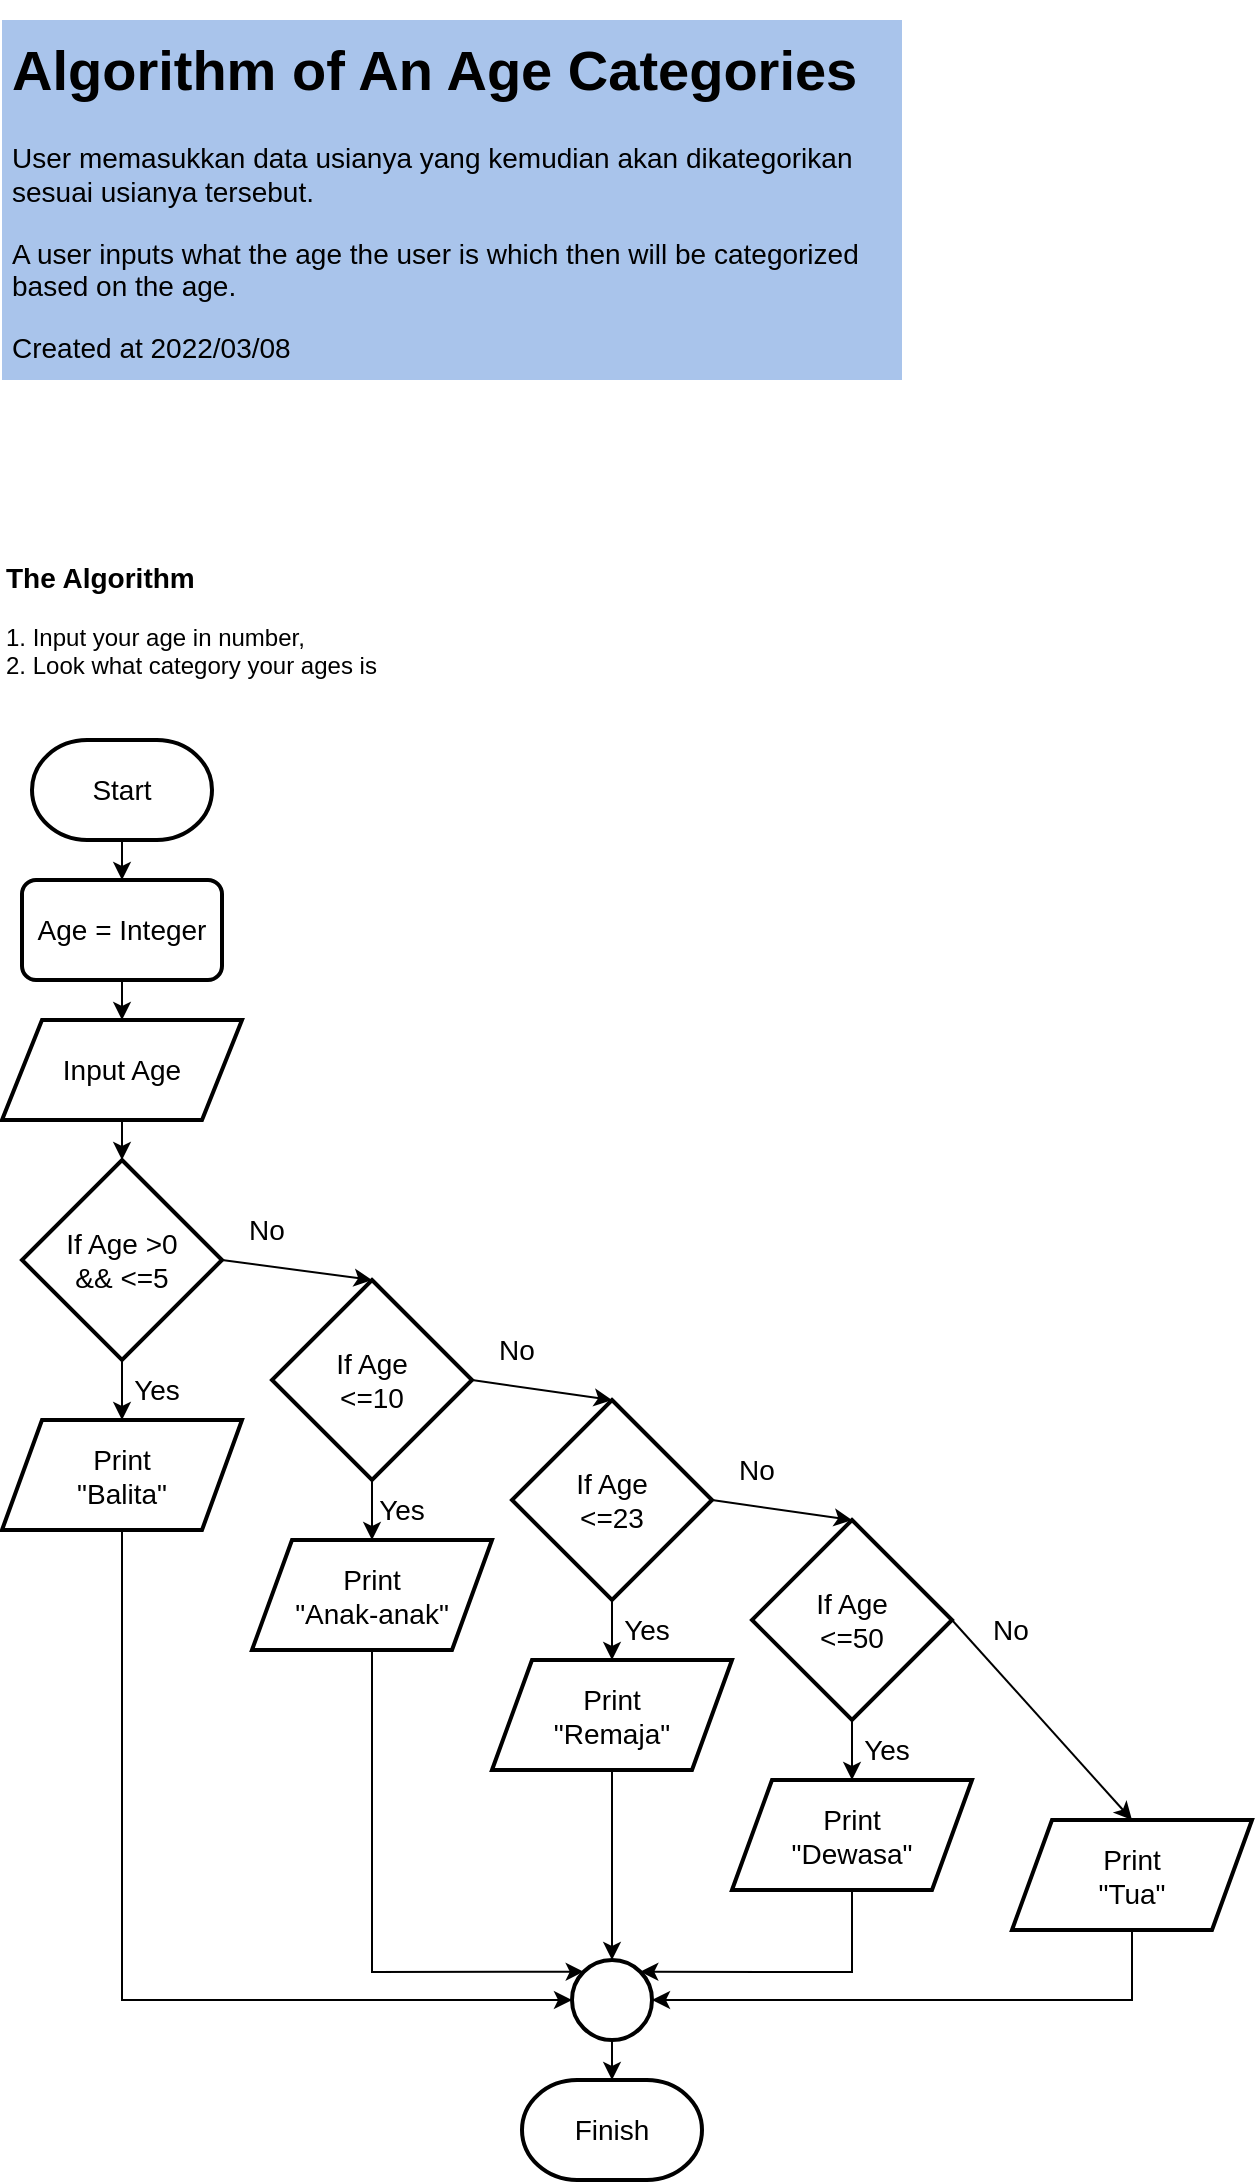 <mxfile version="17.1.3" type="github">
  <diagram id="i6p08N5LefH2mOlKnpYc" name="Page-1">
    <mxGraphModel dx="806" dy="508" grid="1" gridSize="10" guides="1" tooltips="1" connect="1" arrows="1" fold="1" page="1" pageScale="1" pageWidth="827" pageHeight="1169" math="0" shadow="0">
      <root>
        <mxCell id="0" />
        <mxCell id="1" parent="0" />
        <mxCell id="WhnWOmHE7YmhKADEku-j-1" value="&lt;h1&gt;Algorithm of An Age Categories&lt;br&gt;&lt;/h1&gt;&lt;p&gt;User memasukkan data usianya yang kemudian akan dikategorikan sesuai usianya tersebut. &lt;br&gt;&lt;/p&gt;&lt;p&gt;A user inputs what the age the user is which then will be categorized based on the age.&lt;/p&gt;&lt;p&gt;Created at 2022/03/08&lt;br&gt;&lt;/p&gt;" style="text;html=1;strokeColor=none;fillColor=#A9C4EB;spacing=5;spacingTop=-20;whiteSpace=wrap;overflow=hidden;rounded=0;fontSize=14;" parent="1" vertex="1">
          <mxGeometry x="40" y="40" width="450" height="180" as="geometry" />
        </mxCell>
        <mxCell id="WhnWOmHE7YmhKADEku-j-2" value="&lt;div style=&quot;font-size: 12px&quot; align=&quot;left&quot;&gt;&lt;font style=&quot;font-size: 12px&quot; size=&quot;1&quot;&gt;&lt;b style=&quot;font-size: 14px&quot;&gt;The Algorithm&lt;/b&gt;&lt;/font&gt;&lt;/div&gt;&lt;div style=&quot;font-size: 12px&quot; align=&quot;left&quot;&gt;&lt;font style=&quot;font-size: 12px&quot;&gt;&lt;br&gt;&lt;/font&gt;&lt;/div&gt;&lt;div style=&quot;font-size: 12px&quot; align=&quot;left&quot;&gt;&lt;font style=&quot;font-size: 12px&quot;&gt;1. Input your age in number,&lt;/font&gt;&lt;/div&gt;&lt;div style=&quot;font-size: 12px&quot; align=&quot;left&quot;&gt;&lt;font style=&quot;font-size: 12px&quot;&gt;2. Look what category your ages is&lt;br&gt;&lt;/font&gt;&lt;/div&gt;" style="text;html=1;strokeColor=none;fillColor=none;align=left;verticalAlign=middle;whiteSpace=wrap;rounded=0;fontSize=14;" parent="1" vertex="1">
          <mxGeometry x="40" y="300" width="310" height="80" as="geometry" />
        </mxCell>
        <mxCell id="WhnWOmHE7YmhKADEku-j-3" value="" style="strokeWidth=2;html=1;shape=mxgraph.flowchart.terminator;whiteSpace=wrap;fontSize=14;fillColor=none;" parent="1" vertex="1">
          <mxGeometry x="55" y="400" width="90" height="50" as="geometry" />
        </mxCell>
        <mxCell id="WhnWOmHE7YmhKADEku-j-4" value="Start" style="text;html=1;strokeColor=none;fillColor=none;align=center;verticalAlign=middle;whiteSpace=wrap;rounded=0;fontSize=14;" parent="1" vertex="1">
          <mxGeometry x="70" y="410" width="60" height="30" as="geometry" />
        </mxCell>
        <mxCell id="WhnWOmHE7YmhKADEku-j-6" value="" style="shape=parallelogram;perimeter=parallelogramPerimeter;whiteSpace=wrap;html=1;fixedSize=1;fontSize=14;fillColor=none;strokeWidth=2;" parent="1" vertex="1">
          <mxGeometry x="40" y="540" width="120" height="50" as="geometry" />
        </mxCell>
        <mxCell id="WhnWOmHE7YmhKADEku-j-7" value="Input Age" style="text;html=1;strokeColor=none;fillColor=none;align=center;verticalAlign=middle;whiteSpace=wrap;rounded=0;fontSize=14;" parent="1" vertex="1">
          <mxGeometry x="65" y="550" width="70" height="30" as="geometry" />
        </mxCell>
        <mxCell id="WhnWOmHE7YmhKADEku-j-8" value="" style="rounded=1;whiteSpace=wrap;html=1;absoluteArcSize=1;arcSize=14;strokeWidth=2;fontSize=14;fillColor=none;" parent="1" vertex="1">
          <mxGeometry x="50" y="470" width="100" height="50" as="geometry" />
        </mxCell>
        <mxCell id="WhnWOmHE7YmhKADEku-j-9" value="Age = Integer" style="text;html=1;strokeColor=none;fillColor=none;align=center;verticalAlign=middle;whiteSpace=wrap;rounded=0;fontSize=14;" parent="1" vertex="1">
          <mxGeometry x="55" y="480" width="90" height="30" as="geometry" />
        </mxCell>
        <mxCell id="WhnWOmHE7YmhKADEku-j-10" value="" style="endArrow=classic;html=1;rounded=0;fontSize=14;exitX=0.5;exitY=1;exitDx=0;exitDy=0;exitPerimeter=0;entryX=0.5;entryY=0;entryDx=0;entryDy=0;" parent="1" source="WhnWOmHE7YmhKADEku-j-3" target="WhnWOmHE7YmhKADEku-j-8" edge="1">
          <mxGeometry width="50" height="50" relative="1" as="geometry">
            <mxPoint x="85" y="560" as="sourcePoint" />
            <mxPoint x="135" y="510" as="targetPoint" />
          </mxGeometry>
        </mxCell>
        <mxCell id="WhnWOmHE7YmhKADEku-j-11" value="" style="endArrow=classic;html=1;rounded=0;fontSize=14;exitX=0.5;exitY=1;exitDx=0;exitDy=0;entryX=0.5;entryY=0;entryDx=0;entryDy=0;" parent="1" source="WhnWOmHE7YmhKADEku-j-8" target="WhnWOmHE7YmhKADEku-j-6" edge="1">
          <mxGeometry width="50" height="50" relative="1" as="geometry">
            <mxPoint x="85" y="550" as="sourcePoint" />
            <mxPoint x="135" y="500" as="targetPoint" />
          </mxGeometry>
        </mxCell>
        <mxCell id="WhnWOmHE7YmhKADEku-j-12" value="" style="strokeWidth=2;html=1;shape=mxgraph.flowchart.decision;whiteSpace=wrap;fontSize=14;fillColor=none;" parent="1" vertex="1">
          <mxGeometry x="50" y="610" width="100" height="100" as="geometry" />
        </mxCell>
        <mxCell id="WhnWOmHE7YmhKADEku-j-13" value="If Age &amp;gt;0 &amp;amp;&amp;amp; &amp;lt;=5" style="text;html=1;strokeColor=none;fillColor=none;align=center;verticalAlign=middle;whiteSpace=wrap;rounded=0;fontSize=14;" parent="1" vertex="1">
          <mxGeometry x="70" y="645" width="60" height="30" as="geometry" />
        </mxCell>
        <mxCell id="WhnWOmHE7YmhKADEku-j-14" value="" style="endArrow=classic;html=1;rounded=0;fontSize=14;exitX=0.5;exitY=1;exitDx=0;exitDy=0;entryX=0.5;entryY=0;entryDx=0;entryDy=0;entryPerimeter=0;" parent="1" source="WhnWOmHE7YmhKADEku-j-6" target="WhnWOmHE7YmhKADEku-j-12" edge="1">
          <mxGeometry width="50" height="50" relative="1" as="geometry">
            <mxPoint x="85" y="590" as="sourcePoint" />
            <mxPoint x="135" y="540" as="targetPoint" />
          </mxGeometry>
        </mxCell>
        <mxCell id="WhnWOmHE7YmhKADEku-j-15" value="" style="endArrow=classic;html=1;rounded=0;fontSize=14;exitX=0.5;exitY=1;exitDx=0;exitDy=0;exitPerimeter=0;entryX=0.5;entryY=0;entryDx=0;entryDy=0;" parent="1" source="WhnWOmHE7YmhKADEku-j-12" target="WhnWOmHE7YmhKADEku-j-16" edge="1">
          <mxGeometry width="50" height="50" relative="1" as="geometry">
            <mxPoint x="85" y="680" as="sourcePoint" />
            <mxPoint x="45" y="680" as="targetPoint" />
          </mxGeometry>
        </mxCell>
        <mxCell id="WhnWOmHE7YmhKADEku-j-16" value="" style="shape=parallelogram;perimeter=parallelogramPerimeter;whiteSpace=wrap;html=1;fixedSize=1;fontSize=14;strokeWidth=2;fillColor=none;" parent="1" vertex="1">
          <mxGeometry x="40" y="740" width="120" height="55" as="geometry" />
        </mxCell>
        <mxCell id="WhnWOmHE7YmhKADEku-j-17" value="Print &quot;Balita&quot;" style="text;html=1;strokeColor=none;fillColor=none;align=center;verticalAlign=middle;whiteSpace=wrap;rounded=0;fontSize=14;" parent="1" vertex="1">
          <mxGeometry x="70" y="755" width="60" height="25" as="geometry" />
        </mxCell>
        <mxCell id="WhnWOmHE7YmhKADEku-j-19" value="Yes" style="text;html=1;strokeColor=none;fillColor=none;align=center;verticalAlign=middle;whiteSpace=wrap;rounded=0;fontSize=14;" parent="1" vertex="1">
          <mxGeometry x="100" y="710" width="35" height="30" as="geometry" />
        </mxCell>
        <mxCell id="WhnWOmHE7YmhKADEku-j-20" value="No" style="text;html=1;strokeColor=none;fillColor=none;align=center;verticalAlign=middle;whiteSpace=wrap;rounded=0;fontSize=14;" parent="1" vertex="1">
          <mxGeometry x="150" y="630" width="45" height="30" as="geometry" />
        </mxCell>
        <mxCell id="WhnWOmHE7YmhKADEku-j-21" value="" style="endArrow=classic;html=1;rounded=0;fontSize=14;exitX=1;exitY=0.5;exitDx=0;exitDy=0;exitPerimeter=0;entryX=0.5;entryY=0;entryDx=0;entryDy=0;entryPerimeter=0;" parent="1" source="WhnWOmHE7YmhKADEku-j-12" target="WhnWOmHE7YmhKADEku-j-22" edge="1">
          <mxGeometry width="50" height="50" relative="1" as="geometry">
            <mxPoint x="85" y="680" as="sourcePoint" />
            <mxPoint x="205" y="650" as="targetPoint" />
          </mxGeometry>
        </mxCell>
        <mxCell id="WhnWOmHE7YmhKADEku-j-22" value="" style="strokeWidth=2;html=1;shape=mxgraph.flowchart.decision;whiteSpace=wrap;fontSize=14;fillColor=none;" parent="1" vertex="1">
          <mxGeometry x="175" y="670" width="100" height="100" as="geometry" />
        </mxCell>
        <mxCell id="WhnWOmHE7YmhKADEku-j-24" value="If Age &amp;lt;=10" style="text;html=1;strokeColor=none;fillColor=none;align=center;verticalAlign=middle;whiteSpace=wrap;rounded=0;fontSize=14;" parent="1" vertex="1">
          <mxGeometry x="195" y="705" width="60" height="30" as="geometry" />
        </mxCell>
        <mxCell id="WhnWOmHE7YmhKADEku-j-25" value="" style="strokeWidth=2;html=1;shape=mxgraph.flowchart.decision;whiteSpace=wrap;fontSize=14;fillColor=none;" parent="1" vertex="1">
          <mxGeometry x="295" y="730" width="100" height="100" as="geometry" />
        </mxCell>
        <mxCell id="WhnWOmHE7YmhKADEku-j-26" value="" style="endArrow=classic;html=1;rounded=0;fontSize=14;exitX=1;exitY=0.5;exitDx=0;exitDy=0;exitPerimeter=0;entryX=0.5;entryY=0;entryDx=0;entryDy=0;entryPerimeter=0;" parent="1" source="WhnWOmHE7YmhKADEku-j-22" target="WhnWOmHE7YmhKADEku-j-25" edge="1">
          <mxGeometry width="50" height="50" relative="1" as="geometry">
            <mxPoint x="160" y="670" as="sourcePoint" />
            <mxPoint x="335" y="670" as="targetPoint" />
          </mxGeometry>
        </mxCell>
        <mxCell id="WhnWOmHE7YmhKADEku-j-27" value="No" style="text;html=1;strokeColor=none;fillColor=none;align=center;verticalAlign=middle;whiteSpace=wrap;rounded=0;fontSize=14;" parent="1" vertex="1">
          <mxGeometry x="275" y="690" width="45" height="30" as="geometry" />
        </mxCell>
        <mxCell id="WhnWOmHE7YmhKADEku-j-28" value="Yes" style="text;html=1;strokeColor=none;fillColor=none;align=center;verticalAlign=middle;whiteSpace=wrap;rounded=0;fontSize=14;" parent="1" vertex="1">
          <mxGeometry x="345" y="830" width="35" height="30" as="geometry" />
        </mxCell>
        <mxCell id="WhnWOmHE7YmhKADEku-j-29" value="" style="endArrow=classic;html=1;rounded=0;fontSize=14;exitX=0.5;exitY=1;exitDx=0;exitDy=0;exitPerimeter=0;entryX=0.5;entryY=0;entryDx=0;entryDy=0;" parent="1" source="WhnWOmHE7YmhKADEku-j-22" target="WhnWOmHE7YmhKADEku-j-30" edge="1">
          <mxGeometry width="50" height="50" relative="1" as="geometry">
            <mxPoint x="265" y="740" as="sourcePoint" />
            <mxPoint x="185" y="780" as="targetPoint" />
          </mxGeometry>
        </mxCell>
        <mxCell id="WhnWOmHE7YmhKADEku-j-30" value="" style="shape=parallelogram;perimeter=parallelogramPerimeter;whiteSpace=wrap;html=1;fixedSize=1;fontSize=14;strokeWidth=2;fillColor=none;" parent="1" vertex="1">
          <mxGeometry x="165" y="800" width="120" height="55" as="geometry" />
        </mxCell>
        <mxCell id="WhnWOmHE7YmhKADEku-j-31" value="Yes" style="text;html=1;strokeColor=none;fillColor=none;align=center;verticalAlign=middle;whiteSpace=wrap;rounded=0;fontSize=14;" parent="1" vertex="1">
          <mxGeometry x="225" y="770" width="30" height="30" as="geometry" />
        </mxCell>
        <mxCell id="WhnWOmHE7YmhKADEku-j-32" value="&lt;div&gt;Print&lt;/div&gt;&lt;div&gt;&quot;Anak-anak&quot;&lt;/div&gt;" style="text;html=1;strokeColor=none;fillColor=none;align=center;verticalAlign=middle;whiteSpace=wrap;rounded=0;fontSize=14;" parent="1" vertex="1">
          <mxGeometry x="175" y="815" width="100" height="25" as="geometry" />
        </mxCell>
        <mxCell id="WhnWOmHE7YmhKADEku-j-33" value="If Age &amp;lt;=23" style="text;html=1;strokeColor=none;fillColor=none;align=center;verticalAlign=middle;whiteSpace=wrap;rounded=0;fontSize=14;" parent="1" vertex="1">
          <mxGeometry x="315" y="765" width="60" height="30" as="geometry" />
        </mxCell>
        <mxCell id="WhnWOmHE7YmhKADEku-j-34" value="" style="endArrow=classic;html=1;rounded=0;fontSize=14;exitX=0.5;exitY=1;exitDx=0;exitDy=0;exitPerimeter=0;entryX=0.5;entryY=0;entryDx=0;entryDy=0;" parent="1" source="WhnWOmHE7YmhKADEku-j-25" target="WhnWOmHE7YmhKADEku-j-35" edge="1">
          <mxGeometry width="50" height="50" relative="1" as="geometry">
            <mxPoint x="265" y="740" as="sourcePoint" />
            <mxPoint x="305" y="840" as="targetPoint" />
          </mxGeometry>
        </mxCell>
        <mxCell id="WhnWOmHE7YmhKADEku-j-35" value="" style="shape=parallelogram;perimeter=parallelogramPerimeter;whiteSpace=wrap;html=1;fixedSize=1;fontSize=14;strokeWidth=2;fillColor=none;" parent="1" vertex="1">
          <mxGeometry x="285" y="860" width="120" height="55" as="geometry" />
        </mxCell>
        <mxCell id="WhnWOmHE7YmhKADEku-j-36" value="&lt;div&gt;Print&lt;/div&gt;&lt;div&gt;&quot;Remaja&quot;&lt;/div&gt;" style="text;html=1;strokeColor=none;fillColor=none;align=center;verticalAlign=middle;whiteSpace=wrap;rounded=0;fontSize=14;" parent="1" vertex="1">
          <mxGeometry x="295" y="875" width="100" height="25" as="geometry" />
        </mxCell>
        <mxCell id="WhnWOmHE7YmhKADEku-j-37" value="" style="strokeWidth=2;html=1;shape=mxgraph.flowchart.decision;whiteSpace=wrap;fontSize=14;fillColor=none;" parent="1" vertex="1">
          <mxGeometry x="415" y="790" width="100" height="100" as="geometry" />
        </mxCell>
        <mxCell id="WhnWOmHE7YmhKADEku-j-38" value="" style="endArrow=classic;html=1;rounded=0;fontSize=14;exitX=1;exitY=0.5;exitDx=0;exitDy=0;exitPerimeter=0;entryX=0.5;entryY=0;entryDx=0;entryDy=0;entryPerimeter=0;" parent="1" source="WhnWOmHE7YmhKADEku-j-25" target="WhnWOmHE7YmhKADEku-j-37" edge="1">
          <mxGeometry width="50" height="50" relative="1" as="geometry">
            <mxPoint x="285" y="730" as="sourcePoint" />
            <mxPoint x="355" y="740" as="targetPoint" />
          </mxGeometry>
        </mxCell>
        <mxCell id="WhnWOmHE7YmhKADEku-j-40" value="No" style="text;html=1;strokeColor=none;fillColor=none;align=center;verticalAlign=middle;whiteSpace=wrap;rounded=0;fontSize=14;" parent="1" vertex="1">
          <mxGeometry x="395" y="750" width="45" height="30" as="geometry" />
        </mxCell>
        <mxCell id="WhnWOmHE7YmhKADEku-j-41" value="If Age &amp;lt;=50" style="text;html=1;strokeColor=none;fillColor=none;align=center;verticalAlign=middle;whiteSpace=wrap;rounded=0;fontSize=14;" parent="1" vertex="1">
          <mxGeometry x="435" y="825" width="60" height="30" as="geometry" />
        </mxCell>
        <mxCell id="WhnWOmHE7YmhKADEku-j-42" value="" style="shape=parallelogram;perimeter=parallelogramPerimeter;whiteSpace=wrap;html=1;fixedSize=1;fontSize=14;strokeWidth=2;fillColor=none;" parent="1" vertex="1">
          <mxGeometry x="405" y="920" width="120" height="55" as="geometry" />
        </mxCell>
        <mxCell id="WhnWOmHE7YmhKADEku-j-43" value="&lt;div&gt;Print&lt;/div&gt;&lt;div&gt;&quot;Dewasa&quot;&lt;/div&gt;" style="text;html=1;strokeColor=none;fillColor=none;align=center;verticalAlign=middle;whiteSpace=wrap;rounded=0;fontSize=14;" parent="1" vertex="1">
          <mxGeometry x="415" y="935" width="100" height="25" as="geometry" />
        </mxCell>
        <mxCell id="WhnWOmHE7YmhKADEku-j-44" value="" style="endArrow=classic;html=1;rounded=0;fontSize=14;exitX=0.5;exitY=1;exitDx=0;exitDy=0;exitPerimeter=0;entryX=0.5;entryY=0;entryDx=0;entryDy=0;" parent="1" source="WhnWOmHE7YmhKADEku-j-37" target="WhnWOmHE7YmhKADEku-j-42" edge="1">
          <mxGeometry width="50" height="50" relative="1" as="geometry">
            <mxPoint x="355" y="840" as="sourcePoint" />
            <mxPoint x="355" y="870" as="targetPoint" />
          </mxGeometry>
        </mxCell>
        <mxCell id="WhnWOmHE7YmhKADEku-j-45" value="Yes" style="text;html=1;strokeColor=none;fillColor=none;align=center;verticalAlign=middle;whiteSpace=wrap;rounded=0;fontSize=14;" parent="1" vertex="1">
          <mxGeometry x="465" y="890" width="35" height="30" as="geometry" />
        </mxCell>
        <mxCell id="WhnWOmHE7YmhKADEku-j-46" value="No" style="text;html=1;strokeColor=none;fillColor=none;align=center;verticalAlign=middle;whiteSpace=wrap;rounded=0;fontSize=14;" parent="1" vertex="1">
          <mxGeometry x="522" y="830" width="45" height="30" as="geometry" />
        </mxCell>
        <mxCell id="WhnWOmHE7YmhKADEku-j-47" value="" style="shape=parallelogram;perimeter=parallelogramPerimeter;whiteSpace=wrap;html=1;fixedSize=1;fontSize=14;strokeWidth=2;fillColor=none;" parent="1" vertex="1">
          <mxGeometry x="545" y="940" width="120" height="55" as="geometry" />
        </mxCell>
        <mxCell id="WhnWOmHE7YmhKADEku-j-48" value="&lt;div&gt;Print&lt;/div&gt;&lt;div&gt;&quot;Tua&quot;&lt;/div&gt;" style="text;html=1;strokeColor=none;fillColor=none;align=center;verticalAlign=middle;whiteSpace=wrap;rounded=0;fontSize=14;" parent="1" vertex="1">
          <mxGeometry x="555" y="955" width="100" height="25" as="geometry" />
        </mxCell>
        <mxCell id="WhnWOmHE7YmhKADEku-j-49" value="" style="endArrow=classic;html=1;rounded=0;fontSize=14;exitX=1;exitY=0.5;exitDx=0;exitDy=0;exitPerimeter=0;entryX=0.5;entryY=0;entryDx=0;entryDy=0;" parent="1" source="WhnWOmHE7YmhKADEku-j-37" target="WhnWOmHE7YmhKADEku-j-47" edge="1">
          <mxGeometry width="50" height="50" relative="1" as="geometry">
            <mxPoint x="405" y="790" as="sourcePoint" />
            <mxPoint x="475" y="800" as="targetPoint" />
          </mxGeometry>
        </mxCell>
        <mxCell id="WhnWOmHE7YmhKADEku-j-50" value="" style="ellipse;whiteSpace=wrap;html=1;aspect=fixed;fontSize=14;strokeWidth=2;fillColor=none;" parent="1" vertex="1">
          <mxGeometry x="325" y="1010" width="40" height="40" as="geometry" />
        </mxCell>
        <mxCell id="WhnWOmHE7YmhKADEku-j-51" value="" style="endArrow=classic;html=1;rounded=0;fontSize=14;exitX=0.5;exitY=1;exitDx=0;exitDy=0;entryX=0;entryY=0.5;entryDx=0;entryDy=0;" parent="1" source="WhnWOmHE7YmhKADEku-j-16" target="WhnWOmHE7YmhKADEku-j-50" edge="1">
          <mxGeometry width="50" height="50" relative="1" as="geometry">
            <mxPoint x="365" y="920" as="sourcePoint" />
            <mxPoint x="415" y="870" as="targetPoint" />
            <Array as="points">
              <mxPoint x="100" y="1030" />
            </Array>
          </mxGeometry>
        </mxCell>
        <mxCell id="WhnWOmHE7YmhKADEku-j-53" value="" style="endArrow=classic;html=1;rounded=0;fontSize=14;exitX=0.5;exitY=1;exitDx=0;exitDy=0;entryX=0.5;entryY=0;entryDx=0;entryDy=0;" parent="1" source="WhnWOmHE7YmhKADEku-j-35" target="WhnWOmHE7YmhKADEku-j-50" edge="1">
          <mxGeometry width="50" height="50" relative="1" as="geometry">
            <mxPoint x="365" y="920" as="sourcePoint" />
            <mxPoint x="415" y="870" as="targetPoint" />
          </mxGeometry>
        </mxCell>
        <mxCell id="WhnWOmHE7YmhKADEku-j-54" value="" style="endArrow=classic;html=1;rounded=0;fontSize=14;exitX=0.5;exitY=1;exitDx=0;exitDy=0;entryX=1;entryY=0;entryDx=0;entryDy=0;" parent="1" source="WhnWOmHE7YmhKADEku-j-42" target="WhnWOmHE7YmhKADEku-j-50" edge="1">
          <mxGeometry width="50" height="50" relative="1" as="geometry">
            <mxPoint x="365" y="980" as="sourcePoint" />
            <mxPoint x="415" y="930" as="targetPoint" />
            <Array as="points">
              <mxPoint x="465" y="1016" />
            </Array>
          </mxGeometry>
        </mxCell>
        <mxCell id="WhnWOmHE7YmhKADEku-j-55" value="" style="endArrow=classic;html=1;rounded=0;fontSize=14;exitX=0.5;exitY=1;exitDx=0;exitDy=0;entryX=1;entryY=0.5;entryDx=0;entryDy=0;" parent="1" source="WhnWOmHE7YmhKADEku-j-47" target="WhnWOmHE7YmhKADEku-j-50" edge="1">
          <mxGeometry width="50" height="50" relative="1" as="geometry">
            <mxPoint x="365" y="980" as="sourcePoint" />
            <mxPoint x="415" y="930" as="targetPoint" />
            <Array as="points">
              <mxPoint x="605" y="1030" />
            </Array>
          </mxGeometry>
        </mxCell>
        <mxCell id="WhnWOmHE7YmhKADEku-j-56" value="" style="endArrow=classic;html=1;rounded=0;fontSize=14;exitX=0.5;exitY=1;exitDx=0;exitDy=0;entryX=0.5;entryY=0;entryDx=0;entryDy=0;entryPerimeter=0;" parent="1" source="WhnWOmHE7YmhKADEku-j-50" target="WhnWOmHE7YmhKADEku-j-57" edge="1">
          <mxGeometry width="50" height="50" relative="1" as="geometry">
            <mxPoint x="365" y="1010" as="sourcePoint" />
            <mxPoint x="295" y="1050" as="targetPoint" />
          </mxGeometry>
        </mxCell>
        <mxCell id="WhnWOmHE7YmhKADEku-j-57" value="" style="strokeWidth=2;html=1;shape=mxgraph.flowchart.terminator;whiteSpace=wrap;fontSize=14;fillColor=none;" parent="1" vertex="1">
          <mxGeometry x="300" y="1070" width="90" height="50" as="geometry" />
        </mxCell>
        <mxCell id="WhnWOmHE7YmhKADEku-j-58" value="Finish" style="text;html=1;strokeColor=none;fillColor=none;align=center;verticalAlign=middle;whiteSpace=wrap;rounded=0;fontSize=14;" parent="1" vertex="1">
          <mxGeometry x="315" y="1080" width="60" height="30" as="geometry" />
        </mxCell>
        <mxCell id="WhnWOmHE7YmhKADEku-j-59" value="" style="endArrow=classic;html=1;rounded=0;fontSize=14;exitX=0.5;exitY=1;exitDx=0;exitDy=0;entryX=0;entryY=0;entryDx=0;entryDy=0;" parent="1" source="WhnWOmHE7YmhKADEku-j-30" target="WhnWOmHE7YmhKADEku-j-50" edge="1">
          <mxGeometry width="50" height="50" relative="1" as="geometry">
            <mxPoint x="330" y="1030" as="sourcePoint" />
            <mxPoint x="225" y="1030" as="targetPoint" />
            <Array as="points">
              <mxPoint x="225" y="1016" />
            </Array>
          </mxGeometry>
        </mxCell>
      </root>
    </mxGraphModel>
  </diagram>
</mxfile>
